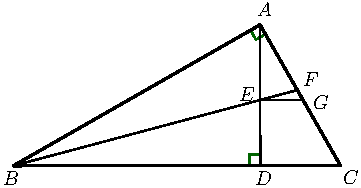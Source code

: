 import graph; size(6cm); real lsf=0.5; pen dps=linewidth(0.7)+fontsize(10); defaultpen(dps); pen ds=black; real xmin=-3.7184298519650065,xmax=5.780752594811641,ymin=-3.2215397626662003,ymax=2.6473818764251043; 
pen qqwuqq=rgb(0.,0.39215686274509803,0.); 
pair A=(0.,1.2292058308729117), B=(-2.1602868595185263,-0.005347301990555229), C=(0.7024622228996065,0.), F=(0.32664324876846257,0.657628067809562), D=(0.0022984648513996323,-0.0013078292750558847), G=(0.3758189741311438,0.57157776306335); 
draw((-0.08254513146732093,1.1820332296016527)--(-0.03537253019606194,1.0994880981343318)--(0.04717260127125898,1.1466606994055908)--A--cycle,linewidth(0.8)+qqwuqq); draw((0.0021208784384757584,0.09376541355761721)--(-0.09295236439419734,0.09358782714469334)--(-0.09277477798127347,-0.0014854156879797527)--D--cycle,linewidth(0.8)+qqwuqq); 
draw(A--B,linewidth(1.2)); draw(A--C,linewidth(1.2)); draw(B--C,linewidth(1.2)); draw(B--F,linewidth(0.8)); draw(A--D,linewidth(0.8)); draw((0.0012296842084459738,0.5708780712643213)--G,linewidth(0.8)); 
dot(A,linewidth(1.pt)+ds); label("$A$",(-0.04783281308316023,1.282672720943392),NE*lsf); dot(B,linewidth(1.pt)+ds); label("$B$",(-2.273048234090287,-0.1895997177289973),NE*lsf); dot(C,linewidth(1.pt)+ds); label("$C$",(0.7051101692515774,-0.18287701252958),NE*lsf); dot(F,linewidth(1.pt)+ds); label("$F$",(0.35552949888187785,0.6709065477964173),NE*lsf); dot(D,linewidth(1.pt)+ds); label("$D$",(-0.06127822348199483,-0.1963224229284146),NE*lsf); dot((0.0012296842084459738,0.5708780712643213),linewidth(1.pt)+ds); label("$E$",(-0.20245503266975814,0.5431751490074886),NE*lsf); dot(G,linewidth(1.pt)+ds); label("$G$",(0.44292466647430273,0.4692253918138983),NE*lsf); 
clip((xmin,ymin)--(xmin,ymax)--(xmax,ymax)--(xmax,ymin)--cycle); 